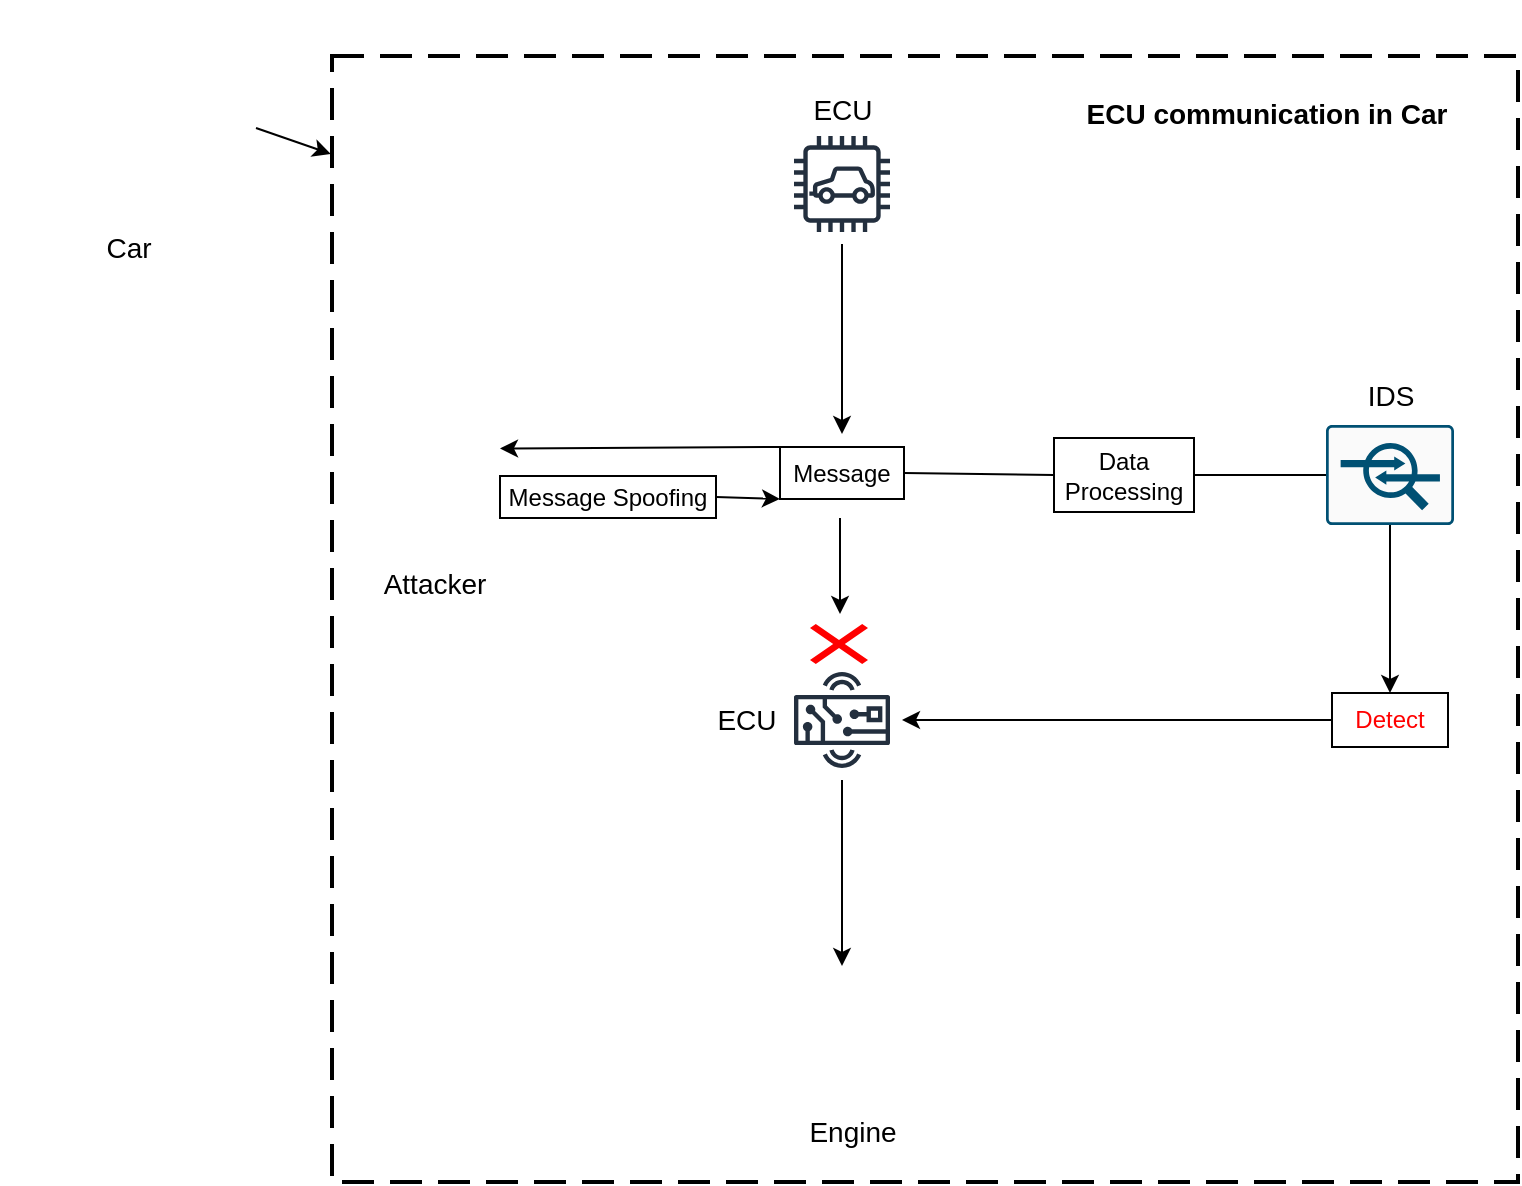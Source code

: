<mxfile version="21.5.1" type="github">
  <diagram name="Trang-1" id="tOcewXO_lovH6hkRrunn">
    <mxGraphModel dx="1434" dy="774" grid="0" gridSize="10" guides="1" tooltips="1" connect="1" arrows="1" fold="1" page="1" pageScale="1" pageWidth="3000" pageHeight="5000" math="0" shadow="0">
      <root>
        <mxCell id="0" />
        <mxCell id="1" parent="0" />
        <mxCell id="fvOnpMfjC2bjnOCLoL4K-9" value="" style="rounded=1;arcSize=0;dashed=1;strokeColor=#000000;fillColor=none;gradientColor=none;dashPattern=8 4;strokeWidth=2;" vertex="1" parent="1">
          <mxGeometry x="329" y="481" width="593" height="563" as="geometry" />
        </mxCell>
        <mxCell id="fvOnpMfjC2bjnOCLoL4K-1" value="" style="shape=image;html=1;verticalAlign=top;verticalLabelPosition=bottom;labelBackgroundColor=#ffffff;imageAspect=0;aspect=fixed;image=https://cdn4.iconfinder.com/data/icons/education-and-school-glyph-24-px/24/Autobus_bus_school_bus_transport_vehicle_-128.png" vertex="1" parent="1">
          <mxGeometry x="163" y="453" width="128" height="128" as="geometry" />
        </mxCell>
        <mxCell id="fvOnpMfjC2bjnOCLoL4K-7" value="" style="shape=image;html=1;verticalAlign=top;verticalLabelPosition=bottom;labelBackgroundColor=#ffffff;imageAspect=0;aspect=fixed;image=https://cdn2.iconfinder.com/data/icons/woothemes/PNG/intruder.png" vertex="1" parent="1">
          <mxGeometry x="348" y="661" width="65" height="65" as="geometry" />
        </mxCell>
        <mxCell id="fvOnpMfjC2bjnOCLoL4K-8" value="" style="shape=image;html=1;verticalAlign=top;verticalLabelPosition=bottom;labelBackgroundColor=#ffffff;imageAspect=0;aspect=fixed;image=https://cdn1.iconfinder.com/data/icons/racing-13/512/Engine-128.png" vertex="1" parent="1">
          <mxGeometry x="537" y="936" width="94" height="94" as="geometry" />
        </mxCell>
        <mxCell id="fvOnpMfjC2bjnOCLoL4K-13" value="" style="endArrow=classic;html=1;rounded=0;exitX=1;exitY=0.5;exitDx=0;exitDy=0;entryX=-0.001;entryY=0.087;entryDx=0;entryDy=0;entryPerimeter=0;" edge="1" parent="1" source="fvOnpMfjC2bjnOCLoL4K-1" target="fvOnpMfjC2bjnOCLoL4K-9">
          <mxGeometry width="50" height="50" relative="1" as="geometry">
            <mxPoint x="538" y="726" as="sourcePoint" />
            <mxPoint x="588" y="676" as="targetPoint" />
          </mxGeometry>
        </mxCell>
        <mxCell id="fvOnpMfjC2bjnOCLoL4K-14" value="&lt;font style=&quot;font-size: 14px;&quot;&gt;&lt;b&gt;ECU communication&amp;nbsp;&lt;/b&gt;&lt;b style=&quot;&quot;&gt;in Car&lt;/b&gt;&lt;/font&gt;" style="text;html=1;strokeColor=none;fillColor=none;align=center;verticalAlign=middle;whiteSpace=wrap;rounded=0;" vertex="1" parent="1">
          <mxGeometry x="702" y="495" width="189" height="30" as="geometry" />
        </mxCell>
        <mxCell id="fvOnpMfjC2bjnOCLoL4K-4" value="Car" style="sketch=0;outlineConnect=0;fontColor=#232F3E;gradientColor=none;strokeColor=#232F3E;fillColor=#ffffff;dashed=0;verticalLabelPosition=bottom;verticalAlign=top;align=center;fontSize=12;fontStyle=0;aspect=fixed;shape=mxgraph.aws4.resourceIcon;resIcon=mxgraph.aws4.car;" vertex="1" parent="1">
          <mxGeometry x="554" y="515" width="60" height="60" as="geometry" />
        </mxCell>
        <mxCell id="fvOnpMfjC2bjnOCLoL4K-5" value="Hardware&#xa;board" style="sketch=0;outlineConnect=0;fontColor=#232F3E;gradientColor=none;strokeColor=#232F3E;fillColor=#ffffff;dashed=0;verticalLabelPosition=bottom;verticalAlign=top;align=center;html=1;fontSize=12;fontStyle=0;aspect=fixed;shape=mxgraph.aws4.resourceIcon;resIcon=mxgraph.aws4.hardware_board;" vertex="1" parent="1">
          <mxGeometry x="554" y="783" width="60" height="60" as="geometry" />
        </mxCell>
        <mxCell id="fvOnpMfjC2bjnOCLoL4K-18" value="" style="rounded=0;whiteSpace=wrap;html=1;fillColor=default;strokeWidth=0;strokeColor=#FFFFFF;" vertex="1" parent="1">
          <mxGeometry x="529" y="579" width="120" height="60" as="geometry" />
        </mxCell>
        <mxCell id="fvOnpMfjC2bjnOCLoL4K-17" value="" style="rounded=0;whiteSpace=wrap;html=1;fillColor=default;strokeWidth=0;strokeColor=#FFFFFF;" vertex="1" parent="1">
          <mxGeometry x="524" y="843" width="120" height="37" as="geometry" />
        </mxCell>
        <mxCell id="fvOnpMfjC2bjnOCLoL4K-20" value="" style="endArrow=classic;html=1;rounded=0;entryX=0.5;entryY=0;entryDx=0;entryDy=0;" edge="1" parent="1" source="fvOnpMfjC2bjnOCLoL4K-5" target="fvOnpMfjC2bjnOCLoL4K-8">
          <mxGeometry width="50" height="50" relative="1" as="geometry">
            <mxPoint x="538" y="732" as="sourcePoint" />
            <mxPoint x="588" y="682" as="targetPoint" />
          </mxGeometry>
        </mxCell>
        <mxCell id="fvOnpMfjC2bjnOCLoL4K-21" value="&lt;span style=&quot;font-size: 14px;&quot;&gt;Engine&lt;/span&gt;" style="text;html=1;strokeColor=none;fillColor=none;align=center;verticalAlign=middle;whiteSpace=wrap;rounded=0;" vertex="1" parent="1">
          <mxGeometry x="562.5" y="1004" width="53" height="30" as="geometry" />
        </mxCell>
        <mxCell id="fvOnpMfjC2bjnOCLoL4K-25" value="Message" style="rounded=0;whiteSpace=wrap;html=1;" vertex="1" parent="1">
          <mxGeometry x="553" y="676.5" width="62" height="26" as="geometry" />
        </mxCell>
        <mxCell id="fvOnpMfjC2bjnOCLoL4K-26" value="" style="endArrow=classic;html=1;rounded=0;" edge="1" parent="1" source="fvOnpMfjC2bjnOCLoL4K-4">
          <mxGeometry width="50" height="50" relative="1" as="geometry">
            <mxPoint x="538" y="732" as="sourcePoint" />
            <mxPoint x="584" y="670" as="targetPoint" />
          </mxGeometry>
        </mxCell>
        <mxCell id="fvOnpMfjC2bjnOCLoL4K-27" value="" style="endArrow=classic;html=1;rounded=0;" edge="1" parent="1">
          <mxGeometry width="50" height="50" relative="1" as="geometry">
            <mxPoint x="583" y="712" as="sourcePoint" />
            <mxPoint x="583" y="760" as="targetPoint" />
          </mxGeometry>
        </mxCell>
        <mxCell id="fvOnpMfjC2bjnOCLoL4K-29" value="" style="endArrow=classic;html=1;rounded=0;entryX=1;entryY=0.25;entryDx=0;entryDy=0;exitX=0;exitY=0;exitDx=0;exitDy=0;" edge="1" parent="1" source="fvOnpMfjC2bjnOCLoL4K-25" target="fvOnpMfjC2bjnOCLoL4K-7">
          <mxGeometry width="50" height="50" relative="1" as="geometry">
            <mxPoint x="538" y="732" as="sourcePoint" />
            <mxPoint x="588" y="682" as="targetPoint" />
          </mxGeometry>
        </mxCell>
        <mxCell id="fvOnpMfjC2bjnOCLoL4K-30" value="Message Spoofing" style="rounded=0;whiteSpace=wrap;html=1;" vertex="1" parent="1">
          <mxGeometry x="413" y="691" width="108" height="21" as="geometry" />
        </mxCell>
        <mxCell id="fvOnpMfjC2bjnOCLoL4K-33" value="" style="endArrow=classic;html=1;rounded=0;exitX=1;exitY=0.5;exitDx=0;exitDy=0;entryX=0;entryY=1;entryDx=0;entryDy=0;" edge="1" parent="1" source="fvOnpMfjC2bjnOCLoL4K-30" target="fvOnpMfjC2bjnOCLoL4K-25">
          <mxGeometry width="50" height="50" relative="1" as="geometry">
            <mxPoint x="538" y="732" as="sourcePoint" />
            <mxPoint x="588" y="682" as="targetPoint" />
          </mxGeometry>
        </mxCell>
        <mxCell id="fvOnpMfjC2bjnOCLoL4K-34" value="&lt;span style=&quot;font-size: 14px;&quot;&gt;ECU&lt;/span&gt;" style="text;html=1;strokeColor=none;fillColor=none;align=center;verticalAlign=middle;whiteSpace=wrap;rounded=0;" vertex="1" parent="1">
          <mxGeometry x="510" y="798" width="53" height="30" as="geometry" />
        </mxCell>
        <mxCell id="fvOnpMfjC2bjnOCLoL4K-35" value="&lt;span style=&quot;font-size: 14px;&quot;&gt;ECU&lt;/span&gt;" style="text;html=1;strokeColor=none;fillColor=none;align=center;verticalAlign=middle;whiteSpace=wrap;rounded=0;" vertex="1" parent="1">
          <mxGeometry x="557.5" y="493" width="53" height="30" as="geometry" />
        </mxCell>
        <mxCell id="fvOnpMfjC2bjnOCLoL4K-36" value="&lt;span style=&quot;font-size: 14px;&quot;&gt;Attacker&lt;/span&gt;" style="text;html=1;strokeColor=none;fillColor=none;align=center;verticalAlign=middle;whiteSpace=wrap;rounded=0;" vertex="1" parent="1">
          <mxGeometry x="354" y="730" width="53" height="30" as="geometry" />
        </mxCell>
        <mxCell id="fvOnpMfjC2bjnOCLoL4K-37" value="&lt;span style=&quot;font-size: 14px;&quot;&gt;Car&lt;/span&gt;" style="text;html=1;strokeColor=none;fillColor=none;align=center;verticalAlign=middle;whiteSpace=wrap;rounded=0;" vertex="1" parent="1">
          <mxGeometry x="200.5" y="562" width="53" height="30" as="geometry" />
        </mxCell>
        <mxCell id="fvOnpMfjC2bjnOCLoL4K-40" value="" style="endArrow=none;html=1;rounded=0;exitX=0;exitY=0.5;exitDx=0;exitDy=0;exitPerimeter=0;entryX=1;entryY=0.5;entryDx=0;entryDy=0;" edge="1" parent="1" source="fvOnpMfjC2bjnOCLoL4K-6" target="fvOnpMfjC2bjnOCLoL4K-42">
          <mxGeometry width="50" height="50" relative="1" as="geometry">
            <mxPoint x="538" y="724" as="sourcePoint" />
            <mxPoint x="588" y="674" as="targetPoint" />
          </mxGeometry>
        </mxCell>
        <mxCell id="fvOnpMfjC2bjnOCLoL4K-42" value="Data Processing" style="rounded=0;whiteSpace=wrap;html=1;" vertex="1" parent="1">
          <mxGeometry x="690" y="672" width="70" height="37" as="geometry" />
        </mxCell>
        <mxCell id="fvOnpMfjC2bjnOCLoL4K-43" value="" style="endArrow=none;html=1;rounded=0;exitX=1;exitY=0.5;exitDx=0;exitDy=0;entryX=0;entryY=0.5;entryDx=0;entryDy=0;" edge="1" parent="1" source="fvOnpMfjC2bjnOCLoL4K-25" target="fvOnpMfjC2bjnOCLoL4K-42">
          <mxGeometry width="50" height="50" relative="1" as="geometry">
            <mxPoint x="538" y="724" as="sourcePoint" />
            <mxPoint x="588" y="674" as="targetPoint" />
          </mxGeometry>
        </mxCell>
        <mxCell id="fvOnpMfjC2bjnOCLoL4K-45" value="" style="edgeStyle=orthogonalEdgeStyle;rounded=0;orthogonalLoop=1;jettySize=auto;html=1;" edge="1" parent="1" source="fvOnpMfjC2bjnOCLoL4K-6" target="fvOnpMfjC2bjnOCLoL4K-44">
          <mxGeometry relative="1" as="geometry" />
        </mxCell>
        <mxCell id="fvOnpMfjC2bjnOCLoL4K-6" value="" style="sketch=0;points=[[0.015,0.015,0],[0.985,0.015,0],[0.985,0.985,0],[0.015,0.985,0],[0.25,0,0],[0.5,0,0],[0.75,0,0],[1,0.25,0],[1,0.5,0],[1,0.75,0],[0.75,1,0],[0.5,1,0],[0.25,1,0],[0,0.75,0],[0,0.5,0],[0,0.25,0]];verticalLabelPosition=bottom;html=1;verticalAlign=top;aspect=fixed;align=center;pointerEvents=1;shape=mxgraph.cisco19.rect;prIcon=ips_ids;fillColor=#FAFAFA;strokeColor=#005073;" vertex="1" parent="1">
          <mxGeometry x="826" y="665.5" width="64" height="50" as="geometry" />
        </mxCell>
        <mxCell id="fvOnpMfjC2bjnOCLoL4K-22" value="&lt;span style=&quot;font-size: 14px;&quot;&gt;IDS&lt;/span&gt;" style="text;html=1;strokeColor=none;fillColor=none;align=center;verticalAlign=middle;whiteSpace=wrap;rounded=0;" vertex="1" parent="1">
          <mxGeometry x="831.5" y="635.5" width="53" height="30" as="geometry" />
        </mxCell>
        <mxCell id="fvOnpMfjC2bjnOCLoL4K-44" value="&lt;font color=&quot;#ff0000&quot;&gt;Detect&lt;/font&gt;" style="rounded=0;whiteSpace=wrap;html=1;" vertex="1" parent="1">
          <mxGeometry x="829" y="799.5" width="58" height="27" as="geometry" />
        </mxCell>
        <mxCell id="fvOnpMfjC2bjnOCLoL4K-46" value="" style="endArrow=classic;html=1;rounded=0;exitX=0;exitY=0.5;exitDx=0;exitDy=0;" edge="1" parent="1" source="fvOnpMfjC2bjnOCLoL4K-44" target="fvOnpMfjC2bjnOCLoL4K-5">
          <mxGeometry width="50" height="50" relative="1" as="geometry">
            <mxPoint x="538" y="724" as="sourcePoint" />
            <mxPoint x="588" y="674" as="targetPoint" />
          </mxGeometry>
        </mxCell>
        <mxCell id="fvOnpMfjC2bjnOCLoL4K-47" value="" style="shape=mxgraph.mockup.markup.redX;fillColor=#ff0000;html=1;shadow=0;whiteSpace=wrap;strokeColor=none;" vertex="1" parent="1">
          <mxGeometry x="568" y="765" width="29" height="20" as="geometry" />
        </mxCell>
      </root>
    </mxGraphModel>
  </diagram>
</mxfile>

